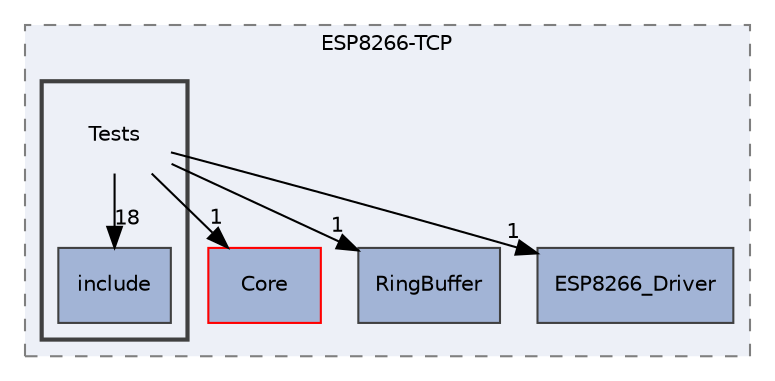 digraph "C:/Users/Topuz/STM32CubeIDE/workspace_1.6.0/ESP8266-TCP-IP/ESP8266-TCP/Tests"
{
 // LATEX_PDF_SIZE
  edge [fontname="Helvetica",fontsize="10",labelfontname="Helvetica",labelfontsize="10"];
  node [fontname="Helvetica",fontsize="10",shape=record];
  compound=true
  subgraph clusterdir_d6aca0299a5d43c1e78297d4936c59f3 {
    graph [ bgcolor="#edf0f7", pencolor="grey50", style="filled,dashed,", label="ESP8266-TCP", fontname="Helvetica", fontsize="10", URL="dir_d6aca0299a5d43c1e78297d4936c59f3.html"]
  dir_1eb737c880dadefad37ee8f8d52625dd [shape=box, label="Core", style="filled,", fillcolor="#a2b4d6", color="red", URL="dir_1eb737c880dadefad37ee8f8d52625dd.html"];
  dir_76289216892c11fc746b92eb19e7d766 [shape=box, label="RingBuffer", style="filled,", fillcolor="#a2b4d6", color="grey25", URL="dir_76289216892c11fc746b92eb19e7d766.html"];
  dir_98f227cb0ffcb3c08632274f7c31a478 [shape=box, label="ESP8266_Driver", style="filled,", fillcolor="#a2b4d6", color="grey25", URL="dir_98f227cb0ffcb3c08632274f7c31a478.html"];
  subgraph clusterdir_93a4f2ba67183dd39967c0f948e3c2fb {
    graph [ bgcolor="#edf0f7", pencolor="grey25", style="filled,bold,", label="", fontname="Helvetica", fontsize="10", URL="dir_93a4f2ba67183dd39967c0f948e3c2fb.html"]
    dir_93a4f2ba67183dd39967c0f948e3c2fb [shape=plaintext, label="Tests"];
  dir_7b8aefc9d3dc9177678cd7f533878e02 [shape=box, label="include", style="filled,", fillcolor="#a2b4d6", color="grey25", URL="dir_7b8aefc9d3dc9177678cd7f533878e02.html"];
  }
  }
  dir_93a4f2ba67183dd39967c0f948e3c2fb->dir_1eb737c880dadefad37ee8f8d52625dd [headlabel="1", labeldistance=1.5 headhref="dir_000043_000002.html"];
  dir_93a4f2ba67183dd39967c0f948e3c2fb->dir_76289216892c11fc746b92eb19e7d766 [headlabel="1", labeldistance=1.5 headhref="dir_000043_000025.html"];
  dir_93a4f2ba67183dd39967c0f948e3c2fb->dir_7b8aefc9d3dc9177678cd7f533878e02 [headlabel="18", labeldistance=1.5 headhref="dir_000043_000021.html"];
  dir_93a4f2ba67183dd39967c0f948e3c2fb->dir_98f227cb0ffcb3c08632274f7c31a478 [headlabel="1", labeldistance=1.5 headhref="dir_000043_000015.html"];
}
